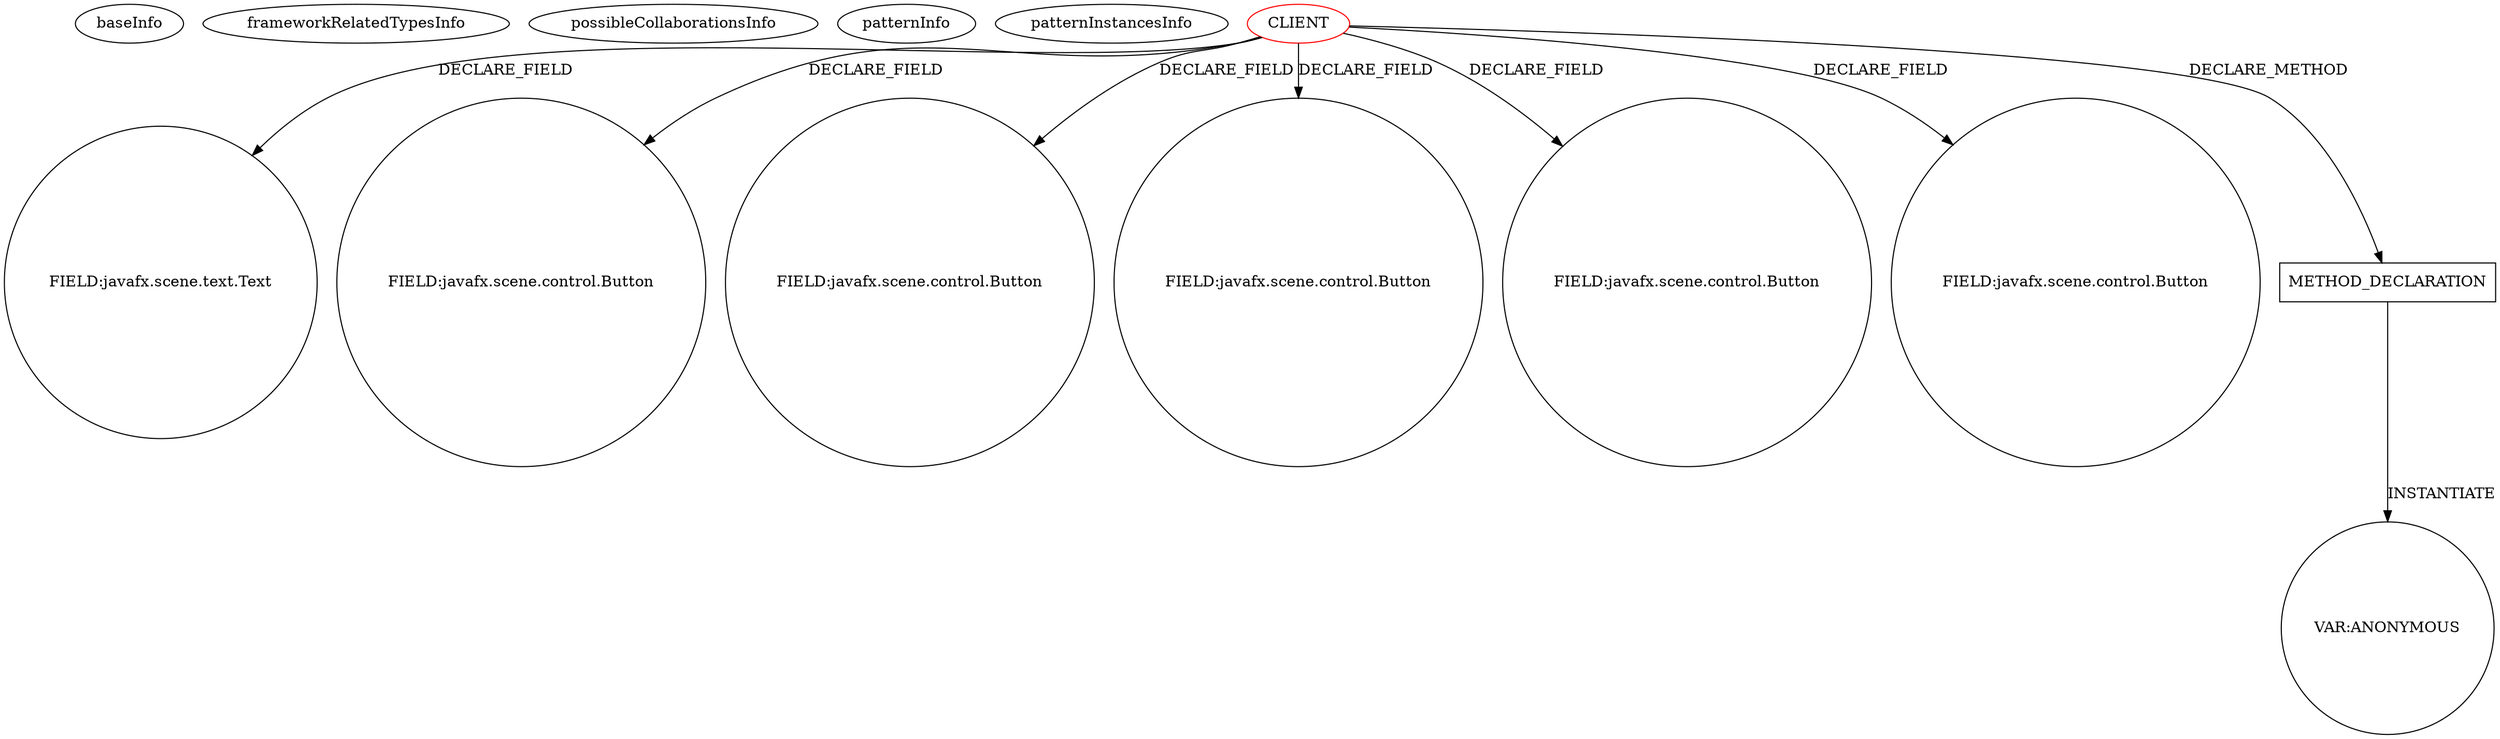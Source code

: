 digraph {
baseInfo[graphId=665,category="pattern",isAnonymous=false,possibleRelation=false]
frameworkRelatedTypesInfo[]
possibleCollaborationsInfo[]
patternInfo[frequency=2.0,patternRootClient=0]
patternInstancesInfo[0="sushkrish-CityLife~/sushkrish-CityLife/CityLife-master/src/view/StartScene.java~StartScene~4318",1="JCake-CoupGameProgram~/JCake-CoupGameProgram/CoupGameProgram-master/src/game/remote/PlayerUi.java~PlayerUi~579"]
31[label="FIELD:javafx.scene.text.Text",vertexType="FIELD_DECLARATION",isFrameworkType=false,shape=circle]
0[label="CLIENT",vertexType="ROOT_CLIENT_CLASS_DECLARATION",isFrameworkType=false,color=red]
25[label="FIELD:javafx.scene.control.Button",vertexType="FIELD_DECLARATION",isFrameworkType=false,shape=circle]
14[label="FIELD:javafx.scene.control.Button",vertexType="FIELD_DECLARATION",isFrameworkType=false,shape=circle]
39[label="FIELD:javafx.scene.control.Button",vertexType="FIELD_DECLARATION",isFrameworkType=false,shape=circle]
18[label="FIELD:javafx.scene.control.Button",vertexType="FIELD_DECLARATION",isFrameworkType=false,shape=circle]
41[label="FIELD:javafx.scene.control.Button",vertexType="FIELD_DECLARATION",isFrameworkType=false,shape=circle]
137[label="METHOD_DECLARATION",vertexType="CLIENT_METHOD_DECLARATION",isFrameworkType=false,shape=box]
174[label="VAR:ANONYMOUS",vertexType="VARIABLE_EXPRESION",isFrameworkType=false,shape=circle]
0->31[label="DECLARE_FIELD"]
0->39[label="DECLARE_FIELD"]
0->137[label="DECLARE_METHOD"]
0->14[label="DECLARE_FIELD"]
0->25[label="DECLARE_FIELD"]
0->18[label="DECLARE_FIELD"]
137->174[label="INSTANTIATE"]
0->41[label="DECLARE_FIELD"]
}
